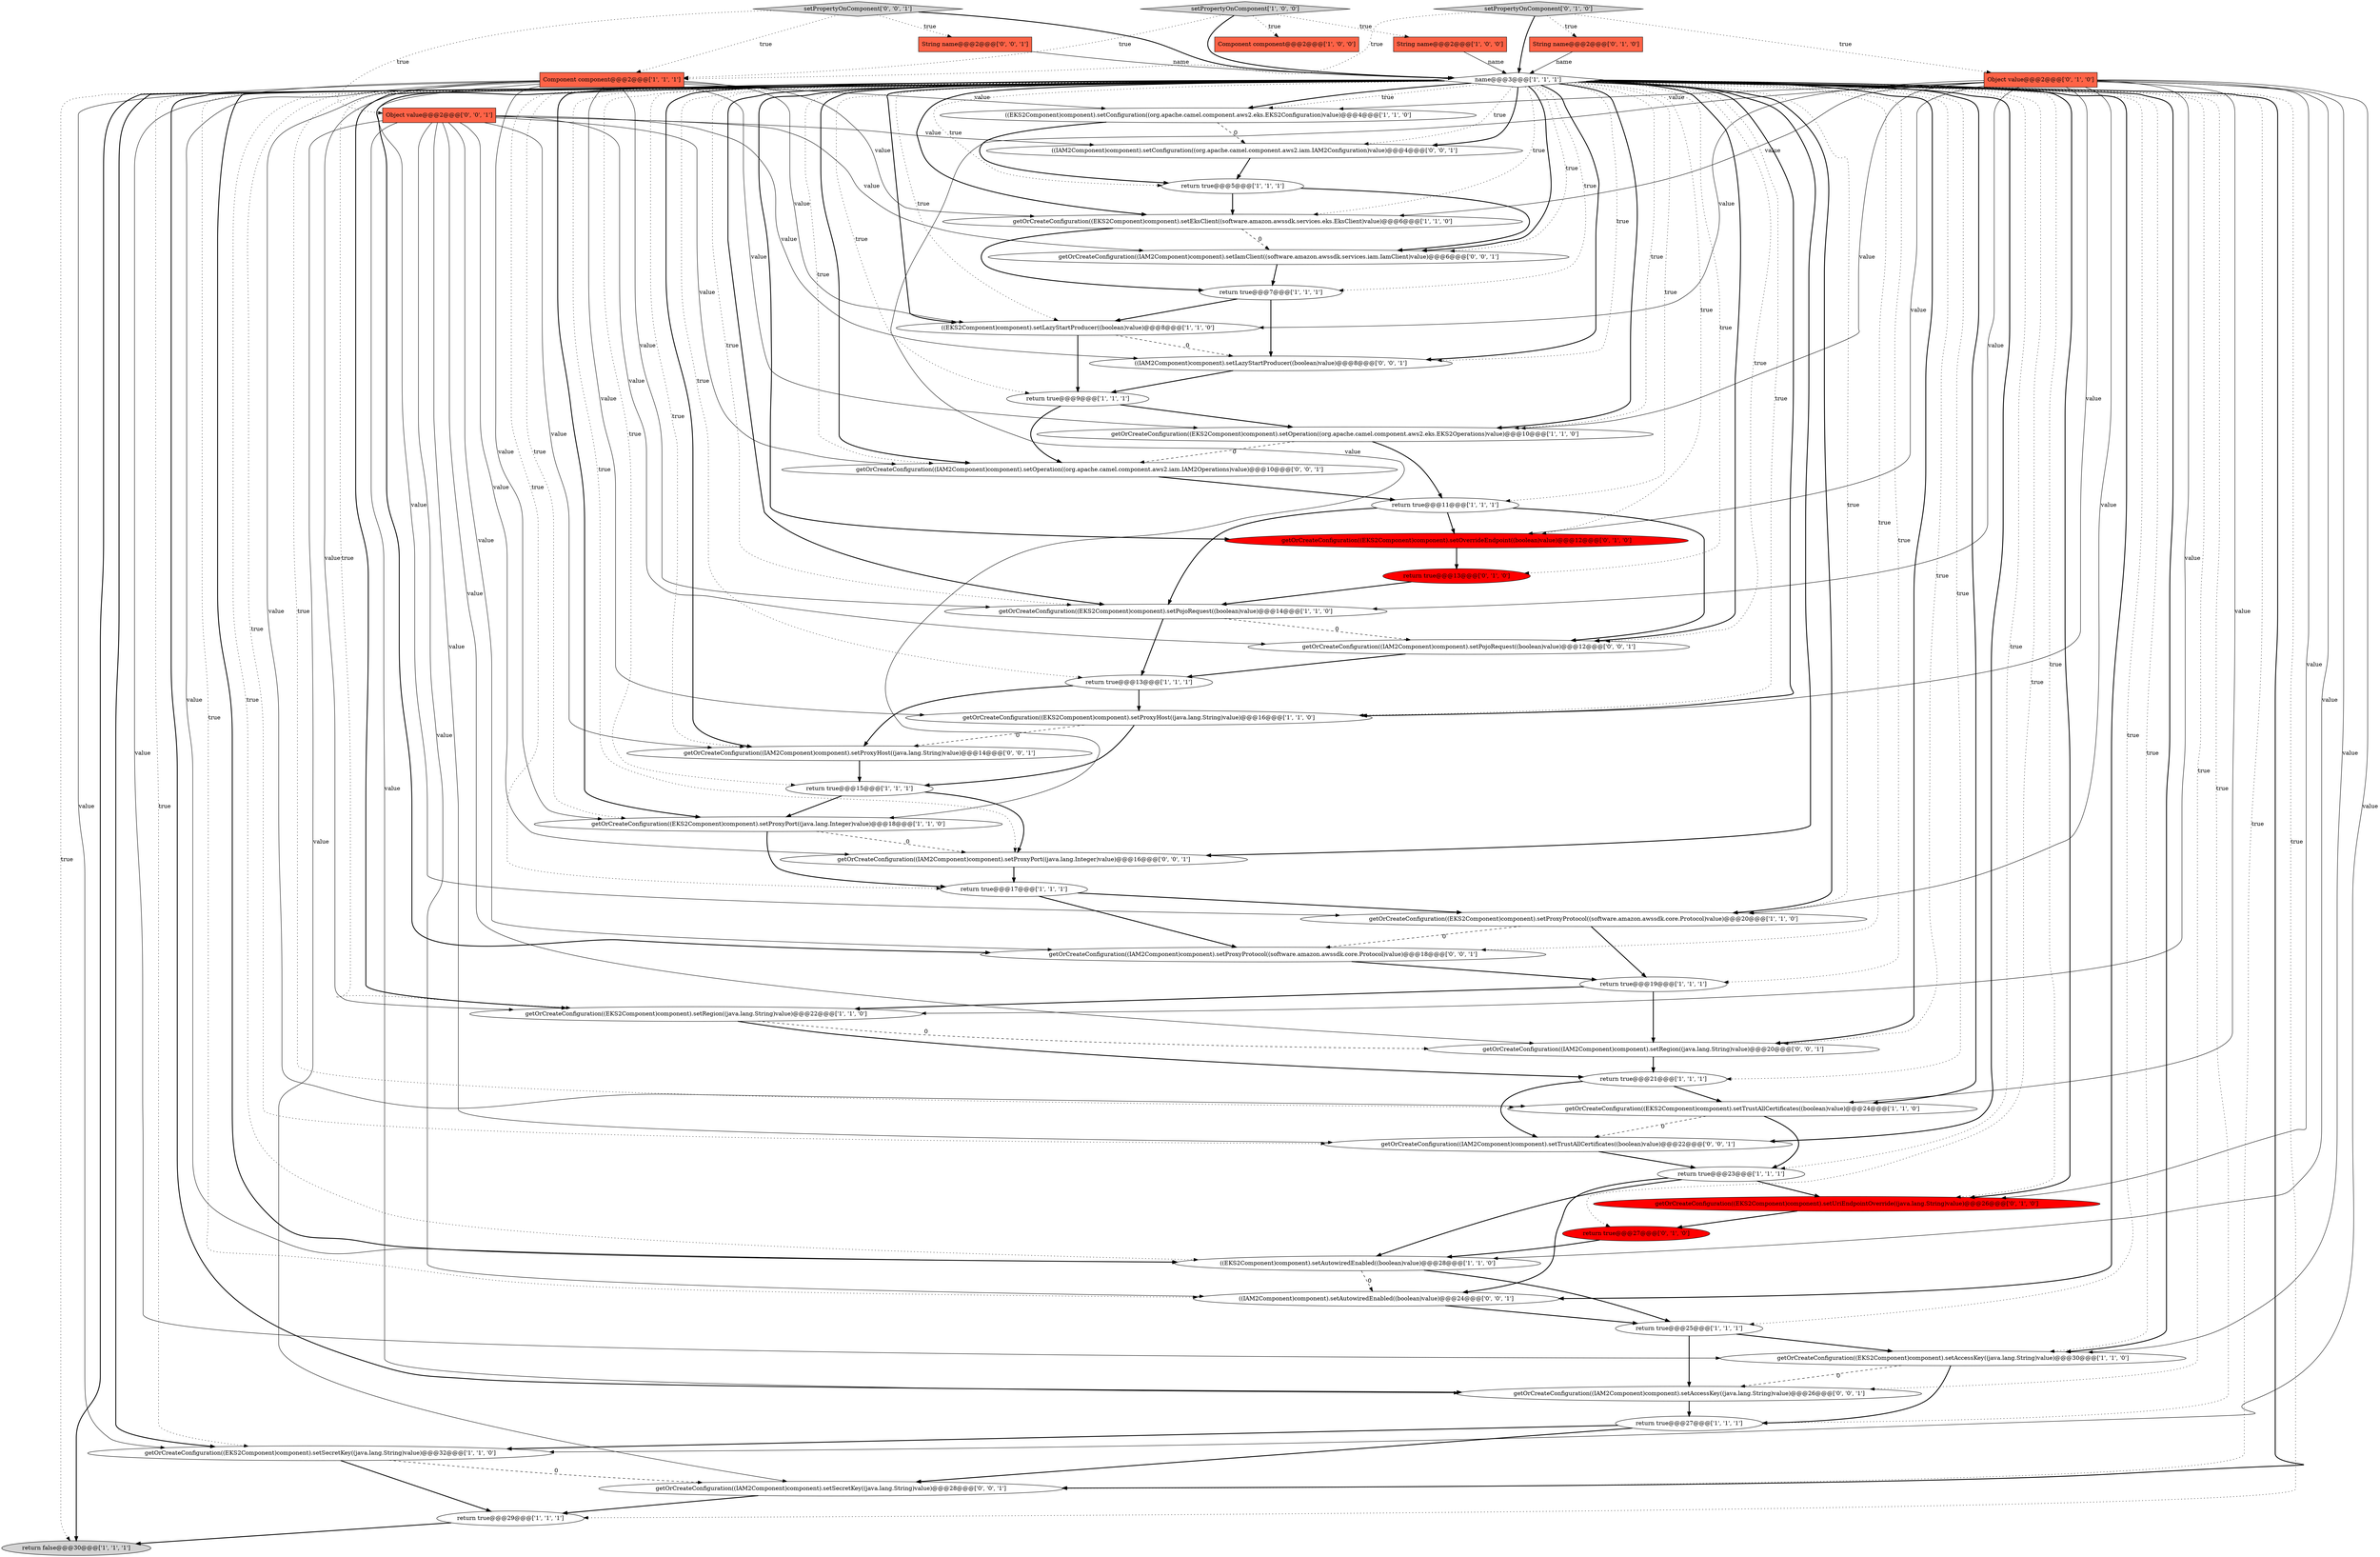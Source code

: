 digraph {
13 [style = filled, label = "return true@@@13@@@['1', '1', '1']", fillcolor = white, shape = ellipse image = "AAA0AAABBB1BBB"];
28 [style = filled, label = "return true@@@27@@@['1', '1', '1']", fillcolor = white, shape = ellipse image = "AAA0AAABBB1BBB"];
38 [style = filled, label = "setPropertyOnComponent['0', '1', '0']", fillcolor = lightgray, shape = diamond image = "AAA0AAABBB2BBB"];
4 [style = filled, label = "return true@@@9@@@['1', '1', '1']", fillcolor = white, shape = ellipse image = "AAA0AAABBB1BBB"];
9 [style = filled, label = "name@@@3@@@['1', '1', '1']", fillcolor = white, shape = diamond image = "AAA0AAABBB1BBB"];
30 [style = filled, label = "return true@@@29@@@['1', '1', '1']", fillcolor = white, shape = ellipse image = "AAA0AAABBB1BBB"];
19 [style = filled, label = "getOrCreateConfiguration((EKS2Component)component).setProxyPort((java.lang.Integer)value)@@@18@@@['1', '1', '0']", fillcolor = white, shape = ellipse image = "AAA0AAABBB1BBB"];
31 [style = filled, label = "getOrCreateConfiguration((EKS2Component)component).setAccessKey((java.lang.String)value)@@@30@@@['1', '1', '0']", fillcolor = white, shape = ellipse image = "AAA0AAABBB1BBB"];
25 [style = filled, label = "return true@@@23@@@['1', '1', '1']", fillcolor = white, shape = ellipse image = "AAA0AAABBB1BBB"];
32 [style = filled, label = "getOrCreateConfiguration((EKS2Component)component).setUriEndpointOverride((java.lang.String)value)@@@26@@@['0', '1', '0']", fillcolor = red, shape = ellipse image = "AAA1AAABBB2BBB"];
52 [style = filled, label = "getOrCreateConfiguration((IAM2Component)component).setPojoRequest((boolean)value)@@@12@@@['0', '0', '1']", fillcolor = white, shape = ellipse image = "AAA0AAABBB3BBB"];
42 [style = filled, label = "getOrCreateConfiguration((IAM2Component)component).setProxyHost((java.lang.String)value)@@@14@@@['0', '0', '1']", fillcolor = white, shape = ellipse image = "AAA0AAABBB3BBB"];
17 [style = filled, label = "getOrCreateConfiguration((EKS2Component)component).setSecretKey((java.lang.String)value)@@@32@@@['1', '1', '0']", fillcolor = white, shape = ellipse image = "AAA0AAABBB1BBB"];
26 [style = filled, label = "((EKS2Component)component).setAutowiredEnabled((boolean)value)@@@28@@@['1', '1', '0']", fillcolor = white, shape = ellipse image = "AAA0AAABBB1BBB"];
22 [style = filled, label = "return true@@@19@@@['1', '1', '1']", fillcolor = white, shape = ellipse image = "AAA0AAABBB1BBB"];
40 [style = filled, label = "setPropertyOnComponent['0', '0', '1']", fillcolor = lightgray, shape = diamond image = "AAA0AAABBB3BBB"];
36 [style = filled, label = "return true@@@13@@@['0', '1', '0']", fillcolor = red, shape = ellipse image = "AAA1AAABBB2BBB"];
21 [style = filled, label = "getOrCreateConfiguration((EKS2Component)component).setProxyProtocol((software.amazon.awssdk.core.Protocol)value)@@@20@@@['1', '1', '0']", fillcolor = white, shape = ellipse image = "AAA0AAABBB1BBB"];
7 [style = filled, label = "return true@@@11@@@['1', '1', '1']", fillcolor = white, shape = ellipse image = "AAA0AAABBB1BBB"];
12 [style = filled, label = "((EKS2Component)component).setConfiguration((org.apache.camel.component.aws2.eks.EKS2Configuration)value)@@@4@@@['1', '1', '0']", fillcolor = white, shape = ellipse image = "AAA0AAABBB1BBB"];
49 [style = filled, label = "getOrCreateConfiguration((IAM2Component)component).setProxyPort((java.lang.Integer)value)@@@16@@@['0', '0', '1']", fillcolor = white, shape = ellipse image = "AAA0AAABBB3BBB"];
1 [style = filled, label = "getOrCreateConfiguration((EKS2Component)component).setEksClient((software.amazon.awssdk.services.eks.EksClient)value)@@@6@@@['1', '1', '0']", fillcolor = white, shape = ellipse image = "AAA0AAABBB1BBB"];
24 [style = filled, label = "((EKS2Component)component).setLazyStartProducer((boolean)value)@@@8@@@['1', '1', '0']", fillcolor = white, shape = ellipse image = "AAA0AAABBB1BBB"];
33 [style = filled, label = "String name@@@2@@@['0', '1', '0']", fillcolor = tomato, shape = box image = "AAA0AAABBB2BBB"];
11 [style = filled, label = "String name@@@2@@@['1', '0', '0']", fillcolor = tomato, shape = box image = "AAA0AAABBB1BBB"];
3 [style = filled, label = "getOrCreateConfiguration((EKS2Component)component).setProxyHost((java.lang.String)value)@@@16@@@['1', '1', '0']", fillcolor = white, shape = ellipse image = "AAA0AAABBB1BBB"];
51 [style = filled, label = "((IAM2Component)component).setAutowiredEnabled((boolean)value)@@@24@@@['0', '0', '1']", fillcolor = white, shape = ellipse image = "AAA0AAABBB3BBB"];
41 [style = filled, label = "((IAM2Component)component).setLazyStartProducer((boolean)value)@@@8@@@['0', '0', '1']", fillcolor = white, shape = ellipse image = "AAA0AAABBB3BBB"];
10 [style = filled, label = "getOrCreateConfiguration((EKS2Component)component).setOperation((org.apache.camel.component.aws2.eks.EKS2Operations)value)@@@10@@@['1', '1', '0']", fillcolor = white, shape = ellipse image = "AAA0AAABBB1BBB"];
2 [style = filled, label = "return true@@@15@@@['1', '1', '1']", fillcolor = white, shape = ellipse image = "AAA0AAABBB1BBB"];
45 [style = filled, label = "String name@@@2@@@['0', '0', '1']", fillcolor = tomato, shape = box image = "AAA0AAABBB3BBB"];
18 [style = filled, label = "getOrCreateConfiguration((EKS2Component)component).setPojoRequest((boolean)value)@@@14@@@['1', '1', '0']", fillcolor = white, shape = ellipse image = "AAA0AAABBB1BBB"];
29 [style = filled, label = "return true@@@21@@@['1', '1', '1']", fillcolor = white, shape = ellipse image = "AAA0AAABBB1BBB"];
39 [style = filled, label = "getOrCreateConfiguration((IAM2Component)component).setRegion((java.lang.String)value)@@@20@@@['0', '0', '1']", fillcolor = white, shape = ellipse image = "AAA0AAABBB3BBB"];
37 [style = filled, label = "Object value@@@2@@@['0', '1', '0']", fillcolor = tomato, shape = box image = "AAA0AAABBB2BBB"];
48 [style = filled, label = "getOrCreateConfiguration((IAM2Component)component).setSecretKey((java.lang.String)value)@@@28@@@['0', '0', '1']", fillcolor = white, shape = ellipse image = "AAA0AAABBB3BBB"];
0 [style = filled, label = "Component component@@@2@@@['1', '0', '0']", fillcolor = tomato, shape = box image = "AAA0AAABBB1BBB"];
20 [style = filled, label = "Component component@@@2@@@['1', '1', '1']", fillcolor = tomato, shape = box image = "AAA0AAABBB1BBB"];
16 [style = filled, label = "return true@@@25@@@['1', '1', '1']", fillcolor = white, shape = ellipse image = "AAA0AAABBB1BBB"];
43 [style = filled, label = "Object value@@@2@@@['0', '0', '1']", fillcolor = tomato, shape = box image = "AAA0AAABBB3BBB"];
46 [style = filled, label = "getOrCreateConfiguration((IAM2Component)component).setOperation((org.apache.camel.component.aws2.iam.IAM2Operations)value)@@@10@@@['0', '0', '1']", fillcolor = white, shape = ellipse image = "AAA0AAABBB3BBB"];
35 [style = filled, label = "getOrCreateConfiguration((EKS2Component)component).setOverrideEndpoint((boolean)value)@@@12@@@['0', '1', '0']", fillcolor = red, shape = ellipse image = "AAA1AAABBB2BBB"];
27 [style = filled, label = "return true@@@5@@@['1', '1', '1']", fillcolor = white, shape = ellipse image = "AAA0AAABBB1BBB"];
44 [style = filled, label = "((IAM2Component)component).setConfiguration((org.apache.camel.component.aws2.iam.IAM2Configuration)value)@@@4@@@['0', '0', '1']", fillcolor = white, shape = ellipse image = "AAA0AAABBB3BBB"];
54 [style = filled, label = "getOrCreateConfiguration((IAM2Component)component).setAccessKey((java.lang.String)value)@@@26@@@['0', '0', '1']", fillcolor = white, shape = ellipse image = "AAA0AAABBB3BBB"];
14 [style = filled, label = "getOrCreateConfiguration((EKS2Component)component).setRegion((java.lang.String)value)@@@22@@@['1', '1', '0']", fillcolor = white, shape = ellipse image = "AAA0AAABBB1BBB"];
23 [style = filled, label = "return false@@@30@@@['1', '1', '1']", fillcolor = lightgray, shape = ellipse image = "AAA0AAABBB1BBB"];
15 [style = filled, label = "getOrCreateConfiguration((EKS2Component)component).setTrustAllCertificates((boolean)value)@@@24@@@['1', '1', '0']", fillcolor = white, shape = ellipse image = "AAA0AAABBB1BBB"];
5 [style = filled, label = "setPropertyOnComponent['1', '0', '0']", fillcolor = lightgray, shape = diamond image = "AAA0AAABBB1BBB"];
34 [style = filled, label = "return true@@@27@@@['0', '1', '0']", fillcolor = red, shape = ellipse image = "AAA1AAABBB2BBB"];
50 [style = filled, label = "getOrCreateConfiguration((IAM2Component)component).setTrustAllCertificates((boolean)value)@@@22@@@['0', '0', '1']", fillcolor = white, shape = ellipse image = "AAA0AAABBB3BBB"];
47 [style = filled, label = "getOrCreateConfiguration((IAM2Component)component).setProxyProtocol((software.amazon.awssdk.core.Protocol)value)@@@18@@@['0', '0', '1']", fillcolor = white, shape = ellipse image = "AAA0AAABBB3BBB"];
6 [style = filled, label = "return true@@@7@@@['1', '1', '1']", fillcolor = white, shape = ellipse image = "AAA0AAABBB1BBB"];
8 [style = filled, label = "return true@@@17@@@['1', '1', '1']", fillcolor = white, shape = ellipse image = "AAA0AAABBB1BBB"];
53 [style = filled, label = "getOrCreateConfiguration((IAM2Component)component).setIamClient((software.amazon.awssdk.services.iam.IamClient)value)@@@6@@@['0', '0', '1']", fillcolor = white, shape = ellipse image = "AAA0AAABBB3BBB"];
9->53 [style = bold, label=""];
9->50 [style = bold, label=""];
29->15 [style = bold, label=""];
9->12 [style = dotted, label="true"];
9->35 [style = dotted, label="true"];
5->9 [style = bold, label=""];
15->25 [style = bold, label=""];
7->35 [style = bold, label=""];
37->15 [style = solid, label="value"];
37->19 [style = solid, label="value"];
32->34 [style = bold, label=""];
9->10 [style = bold, label=""];
52->13 [style = bold, label=""];
7->52 [style = bold, label=""];
43->41 [style = solid, label="value"];
17->48 [style = dashed, label="0"];
40->43 [style = dotted, label="true"];
20->10 [style = solid, label="value"];
9->35 [style = bold, label=""];
20->1 [style = solid, label="value"];
49->8 [style = bold, label=""];
37->31 [style = solid, label="value"];
43->53 [style = solid, label="value"];
9->26 [style = bold, label=""];
37->3 [style = solid, label="value"];
20->15 [style = solid, label="value"];
47->22 [style = bold, label=""];
5->11 [style = dotted, label="true"];
43->54 [style = solid, label="value"];
34->26 [style = bold, label=""];
9->49 [style = dotted, label="true"];
2->49 [style = bold, label=""];
37->35 [style = solid, label="value"];
36->18 [style = bold, label=""];
6->41 [style = bold, label=""];
9->21 [style = bold, label=""];
9->14 [style = bold, label=""];
9->47 [style = bold, label=""];
46->7 [style = bold, label=""];
8->47 [style = bold, label=""];
12->44 [style = dashed, label="0"];
9->48 [style = dotted, label="true"];
18->52 [style = dashed, label="0"];
9->15 [style = dotted, label="true"];
43->46 [style = solid, label="value"];
9->52 [style = bold, label=""];
9->53 [style = dotted, label="true"];
9->24 [style = bold, label=""];
1->53 [style = dashed, label="0"];
9->32 [style = dotted, label="true"];
4->46 [style = bold, label=""];
38->33 [style = dotted, label="true"];
9->28 [style = dotted, label="true"];
20->3 [style = solid, label="value"];
39->29 [style = bold, label=""];
45->9 [style = solid, label="name"];
9->41 [style = dotted, label="true"];
25->51 [style = bold, label=""];
9->26 [style = dotted, label="true"];
24->41 [style = dashed, label="0"];
9->39 [style = bold, label=""];
9->51 [style = bold, label=""];
42->2 [style = bold, label=""];
37->24 [style = solid, label="value"];
27->53 [style = bold, label=""];
38->20 [style = dotted, label="true"];
9->32 [style = bold, label=""];
41->4 [style = bold, label=""];
9->31 [style = dotted, label="true"];
9->17 [style = bold, label=""];
9->48 [style = bold, label=""];
9->42 [style = dotted, label="true"];
9->21 [style = dotted, label="true"];
51->16 [style = bold, label=""];
40->20 [style = dotted, label="true"];
10->7 [style = bold, label=""];
37->1 [style = solid, label="value"];
15->50 [style = dashed, label="0"];
9->8 [style = dotted, label="true"];
9->54 [style = bold, label=""];
26->16 [style = bold, label=""];
9->24 [style = dotted, label="true"];
3->2 [style = bold, label=""];
21->22 [style = bold, label=""];
9->13 [style = dotted, label="true"];
20->18 [style = solid, label="value"];
25->26 [style = bold, label=""];
9->44 [style = bold, label=""];
9->4 [style = dotted, label="true"];
37->12 [style = solid, label="value"];
31->28 [style = bold, label=""];
20->12 [style = solid, label="value"];
9->1 [style = bold, label=""];
22->14 [style = bold, label=""];
9->10 [style = dotted, label="true"];
9->3 [style = dotted, label="true"];
38->37 [style = dotted, label="true"];
4->10 [style = bold, label=""];
9->54 [style = dotted, label="true"];
9->42 [style = bold, label=""];
13->42 [style = bold, label=""];
20->31 [style = solid, label="value"];
9->31 [style = bold, label=""];
9->46 [style = bold, label=""];
38->9 [style = bold, label=""];
14->39 [style = dashed, label="0"];
6->24 [style = bold, label=""];
40->9 [style = bold, label=""];
5->0 [style = dotted, label="true"];
20->21 [style = solid, label="value"];
33->9 [style = solid, label="name"];
20->17 [style = solid, label="value"];
43->42 [style = solid, label="value"];
16->54 [style = bold, label=""];
9->44 [style = dotted, label="true"];
10->46 [style = dashed, label="0"];
43->50 [style = solid, label="value"];
9->19 [style = dotted, label="true"];
9->51 [style = dotted, label="true"];
1->6 [style = bold, label=""];
9->18 [style = bold, label=""];
21->47 [style = dashed, label="0"];
43->39 [style = solid, label="value"];
29->50 [style = bold, label=""];
9->23 [style = dotted, label="true"];
9->52 [style = dotted, label="true"];
16->31 [style = bold, label=""];
20->19 [style = solid, label="value"];
43->47 [style = solid, label="value"];
9->46 [style = dotted, label="true"];
37->21 [style = solid, label="value"];
9->1 [style = dotted, label="true"];
14->29 [style = bold, label=""];
7->18 [style = bold, label=""];
9->19 [style = bold, label=""];
9->3 [style = bold, label=""];
28->17 [style = bold, label=""];
22->39 [style = bold, label=""];
9->12 [style = bold, label=""];
9->16 [style = dotted, label="true"];
9->7 [style = dotted, label="true"];
9->49 [style = bold, label=""];
48->30 [style = bold, label=""];
9->22 [style = dotted, label="true"];
9->30 [style = dotted, label="true"];
54->28 [style = bold, label=""];
11->9 [style = solid, label="name"];
43->51 [style = solid, label="value"];
12->27 [style = bold, label=""];
20->24 [style = solid, label="value"];
37->26 [style = solid, label="value"];
20->26 [style = solid, label="value"];
43->52 [style = solid, label="value"];
9->29 [style = dotted, label="true"];
37->14 [style = solid, label="value"];
27->1 [style = bold, label=""];
2->19 [style = bold, label=""];
26->51 [style = dashed, label="0"];
9->17 [style = dotted, label="true"];
43->48 [style = solid, label="value"];
9->36 [style = dotted, label="true"];
30->23 [style = bold, label=""];
25->32 [style = bold, label=""];
31->54 [style = dashed, label="0"];
17->30 [style = bold, label=""];
37->10 [style = solid, label="value"];
9->6 [style = dotted, label="true"];
43->49 [style = solid, label="value"];
9->14 [style = dotted, label="true"];
19->8 [style = bold, label=""];
19->49 [style = dashed, label="0"];
9->25 [style = dotted, label="true"];
37->17 [style = solid, label="value"];
50->25 [style = bold, label=""];
9->27 [style = dotted, label="true"];
9->41 [style = bold, label=""];
9->23 [style = bold, label=""];
37->18 [style = solid, label="value"];
9->50 [style = dotted, label="true"];
24->4 [style = bold, label=""];
43->44 [style = solid, label="value"];
13->3 [style = bold, label=""];
9->34 [style = dotted, label="true"];
9->15 [style = bold, label=""];
9->2 [style = dotted, label="true"];
53->6 [style = bold, label=""];
18->13 [style = bold, label=""];
9->39 [style = dotted, label="true"];
9->18 [style = dotted, label="true"];
5->20 [style = dotted, label="true"];
9->47 [style = dotted, label="true"];
8->21 [style = bold, label=""];
28->48 [style = bold, label=""];
20->14 [style = solid, label="value"];
40->45 [style = dotted, label="true"];
35->36 [style = bold, label=""];
44->27 [style = bold, label=""];
3->42 [style = dashed, label="0"];
37->32 [style = solid, label="value"];
}
